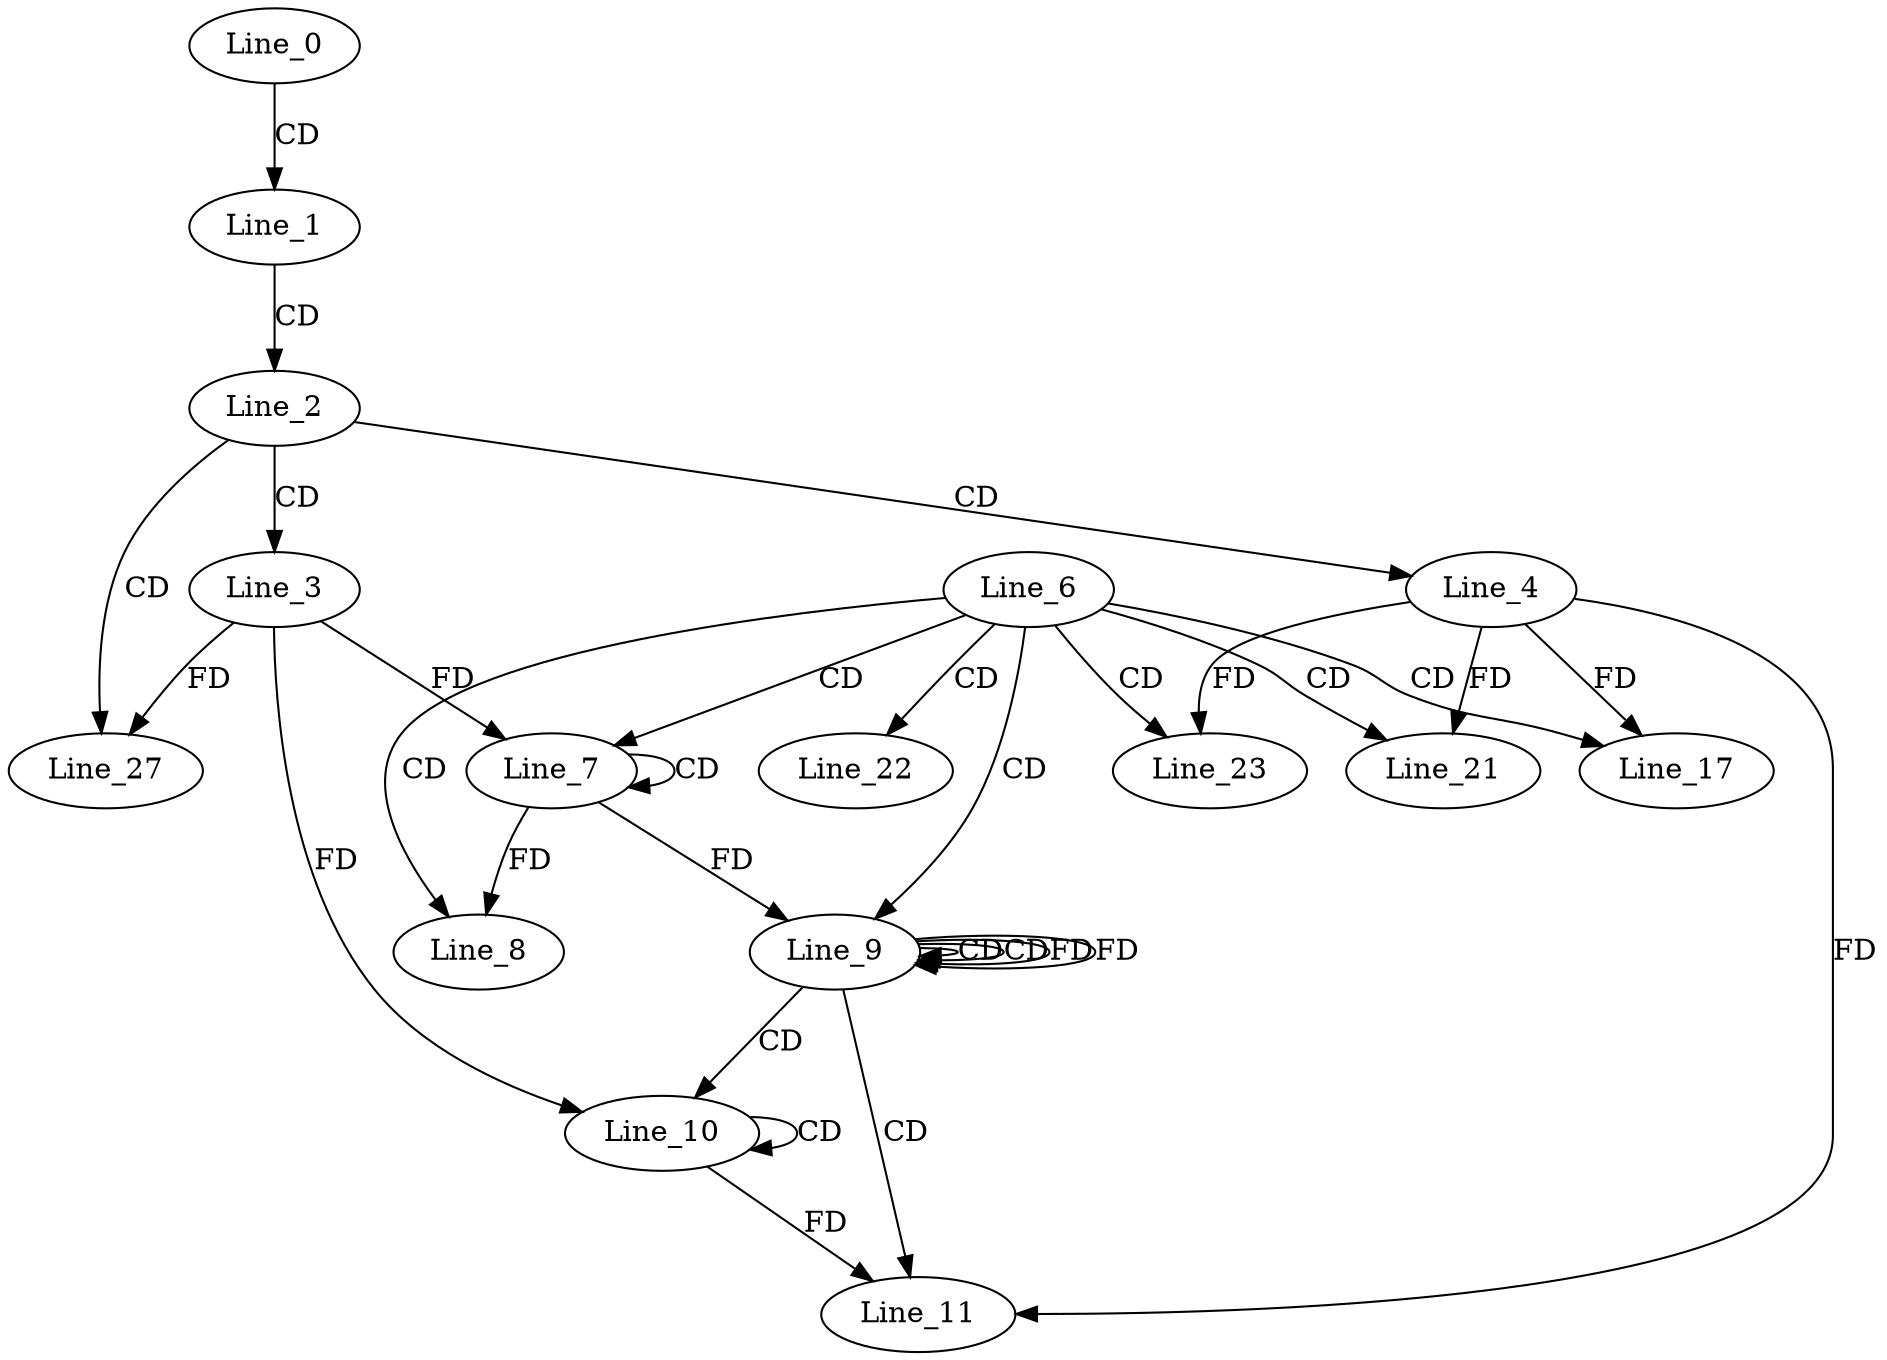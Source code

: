 digraph G {
  Line_0;
  Line_1;
  Line_2;
  Line_3;
  Line_4;
  Line_6;
  Line_7;
  Line_7;
  Line_8;
  Line_9;
  Line_9;
  Line_9;
  Line_10;
  Line_10;
  Line_11;
  Line_17;
  Line_21;
  Line_22;
  Line_23;
  Line_27;
  Line_0 -> Line_1 [ label="CD" ];
  Line_1 -> Line_2 [ label="CD" ];
  Line_2 -> Line_3 [ label="CD" ];
  Line_2 -> Line_4 [ label="CD" ];
  Line_6 -> Line_7 [ label="CD" ];
  Line_7 -> Line_7 [ label="CD" ];
  Line_3 -> Line_7 [ label="FD" ];
  Line_6 -> Line_8 [ label="CD" ];
  Line_7 -> Line_8 [ label="FD" ];
  Line_6 -> Line_9 [ label="CD" ];
  Line_9 -> Line_9 [ label="CD" ];
  Line_7 -> Line_9 [ label="FD" ];
  Line_9 -> Line_9 [ label="CD" ];
  Line_9 -> Line_9 [ label="FD" ];
  Line_9 -> Line_10 [ label="CD" ];
  Line_10 -> Line_10 [ label="CD" ];
  Line_3 -> Line_10 [ label="FD" ];
  Line_9 -> Line_11 [ label="CD" ];
  Line_4 -> Line_11 [ label="FD" ];
  Line_10 -> Line_11 [ label="FD" ];
  Line_6 -> Line_17 [ label="CD" ];
  Line_4 -> Line_17 [ label="FD" ];
  Line_6 -> Line_21 [ label="CD" ];
  Line_4 -> Line_21 [ label="FD" ];
  Line_6 -> Line_22 [ label="CD" ];
  Line_6 -> Line_23 [ label="CD" ];
  Line_4 -> Line_23 [ label="FD" ];
  Line_2 -> Line_27 [ label="CD" ];
  Line_3 -> Line_27 [ label="FD" ];
  Line_9 -> Line_9 [ label="FD" ];
}
